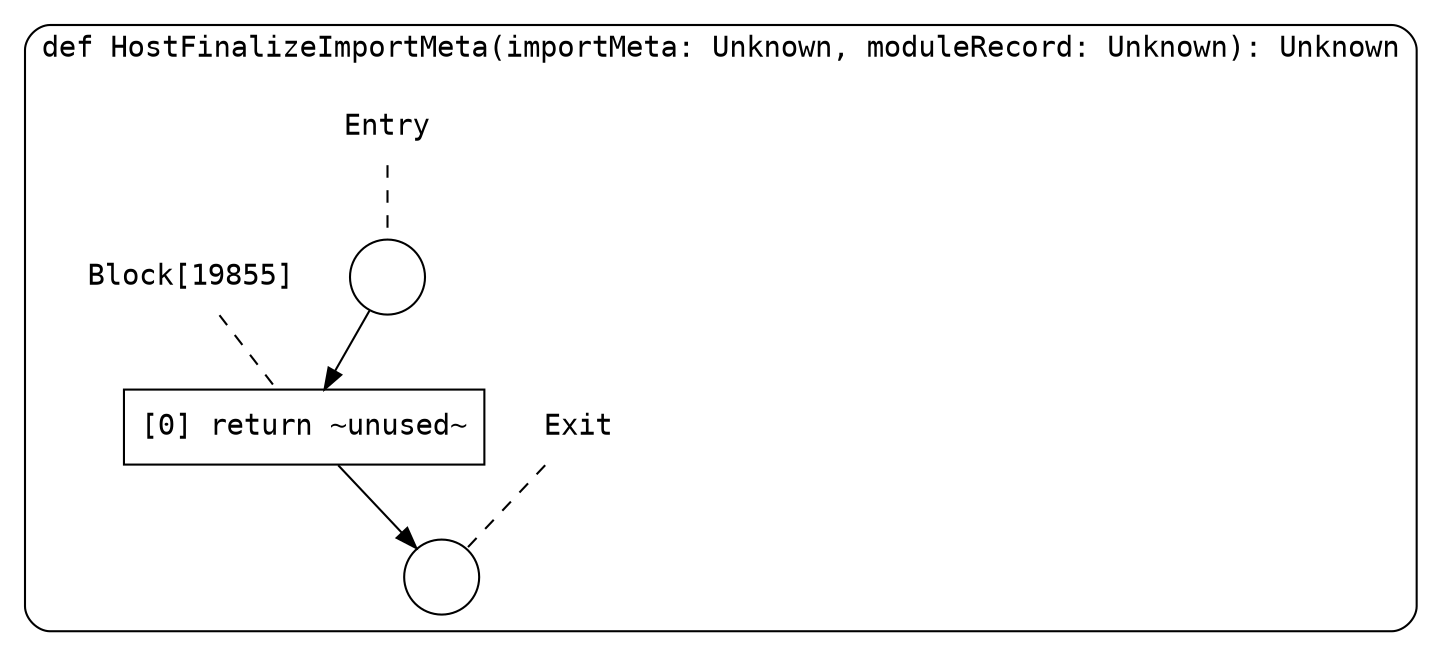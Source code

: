 digraph {
  graph [fontname = "Consolas"]
  node [fontname = "Consolas"]
  edge [fontname = "Consolas"]
  subgraph cluster2669 {
    label = "def HostFinalizeImportMeta(importMeta: Unknown, moduleRecord: Unknown): Unknown"
    style = rounded
    cluster2669_entry_name [shape=none, label=<<font color="black">Entry</font>>]
    cluster2669_entry_name -> cluster2669_entry [arrowhead=none, color="black", style=dashed]
    cluster2669_entry [shape=circle label=" " color="black" fillcolor="white" style=filled]
    cluster2669_entry -> node19855 [color="black"]
    cluster2669_exit_name [shape=none, label=<<font color="black">Exit</font>>]
    cluster2669_exit_name -> cluster2669_exit [arrowhead=none, color="black", style=dashed]
    cluster2669_exit [shape=circle label=" " color="black" fillcolor="white" style=filled]
    node19855_name [shape=none, label=<<font color="black">Block[19855]</font>>]
    node19855_name -> node19855 [arrowhead=none, color="black", style=dashed]
    node19855 [shape=box, label=<<font color="black">[0] return ~unused~<BR ALIGN="LEFT"/></font>> color="black" fillcolor="white", style=filled]
    node19855 -> cluster2669_exit [color="black"]
  }
}